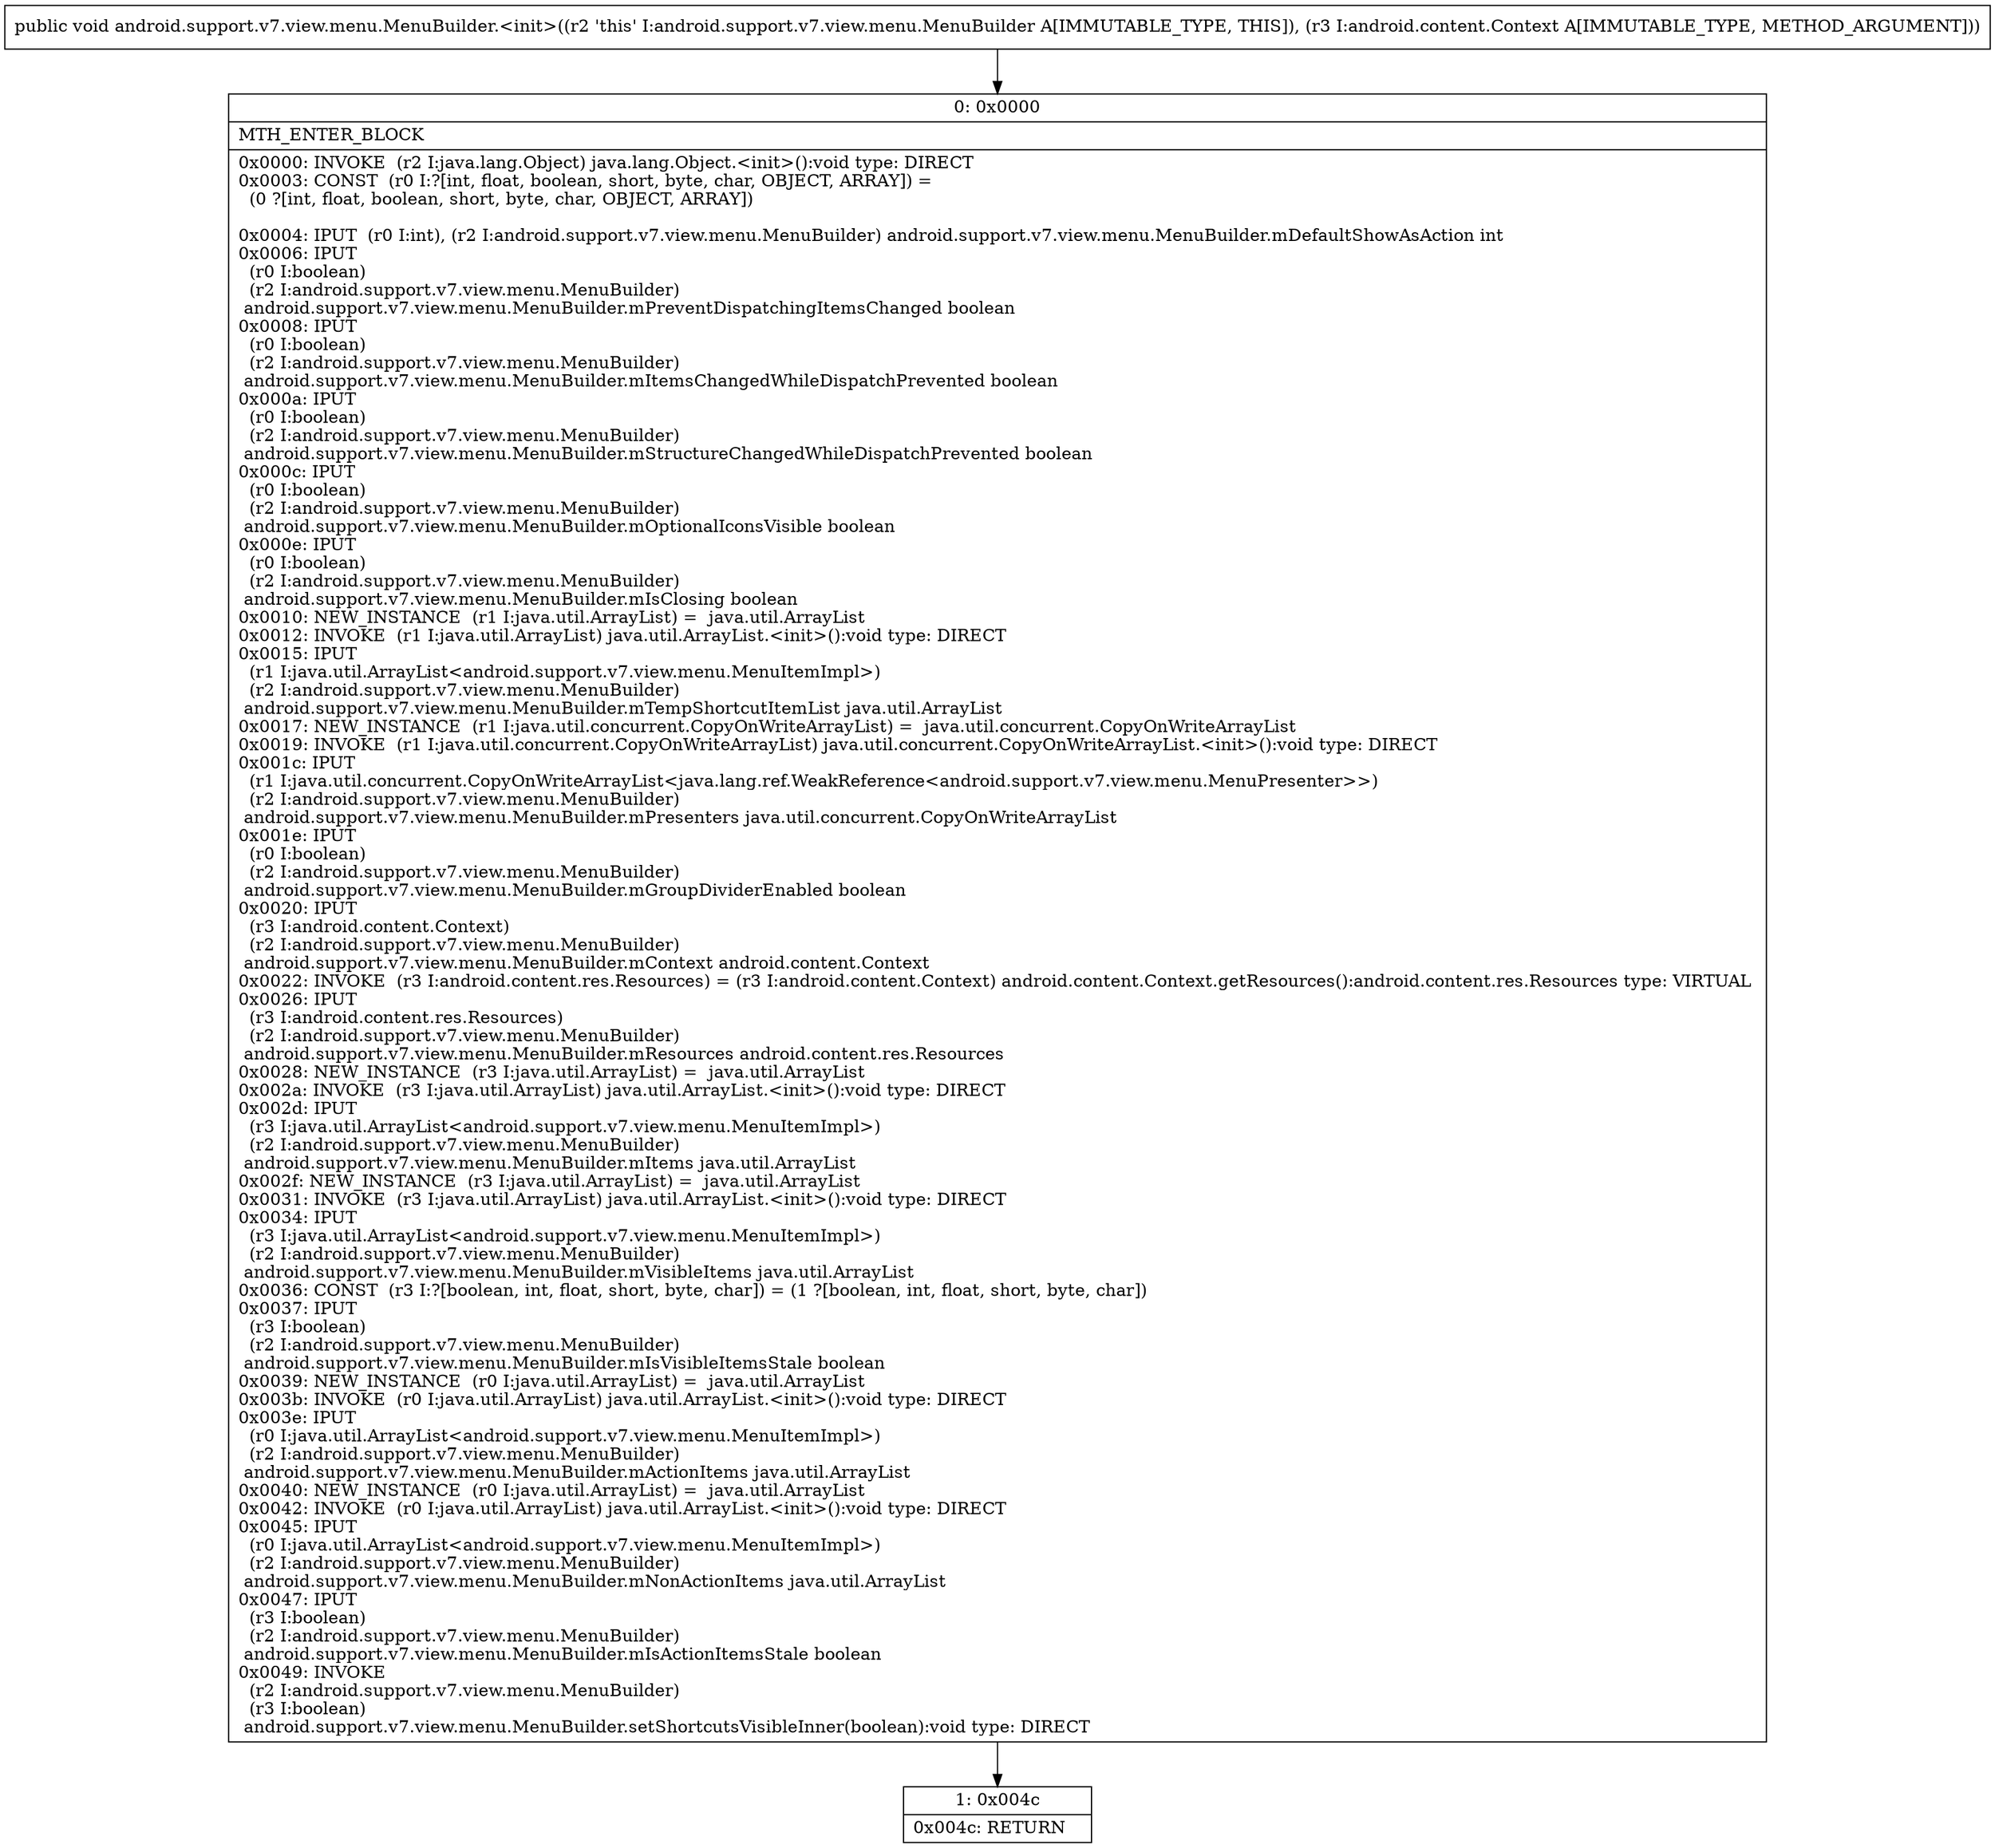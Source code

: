 digraph "CFG forandroid.support.v7.view.menu.MenuBuilder.\<init\>(Landroid\/content\/Context;)V" {
Node_0 [shape=record,label="{0\:\ 0x0000|MTH_ENTER_BLOCK\l|0x0000: INVOKE  (r2 I:java.lang.Object) java.lang.Object.\<init\>():void type: DIRECT \l0x0003: CONST  (r0 I:?[int, float, boolean, short, byte, char, OBJECT, ARRAY]) = \l  (0 ?[int, float, boolean, short, byte, char, OBJECT, ARRAY])\l \l0x0004: IPUT  (r0 I:int), (r2 I:android.support.v7.view.menu.MenuBuilder) android.support.v7.view.menu.MenuBuilder.mDefaultShowAsAction int \l0x0006: IPUT  \l  (r0 I:boolean)\l  (r2 I:android.support.v7.view.menu.MenuBuilder)\l android.support.v7.view.menu.MenuBuilder.mPreventDispatchingItemsChanged boolean \l0x0008: IPUT  \l  (r0 I:boolean)\l  (r2 I:android.support.v7.view.menu.MenuBuilder)\l android.support.v7.view.menu.MenuBuilder.mItemsChangedWhileDispatchPrevented boolean \l0x000a: IPUT  \l  (r0 I:boolean)\l  (r2 I:android.support.v7.view.menu.MenuBuilder)\l android.support.v7.view.menu.MenuBuilder.mStructureChangedWhileDispatchPrevented boolean \l0x000c: IPUT  \l  (r0 I:boolean)\l  (r2 I:android.support.v7.view.menu.MenuBuilder)\l android.support.v7.view.menu.MenuBuilder.mOptionalIconsVisible boolean \l0x000e: IPUT  \l  (r0 I:boolean)\l  (r2 I:android.support.v7.view.menu.MenuBuilder)\l android.support.v7.view.menu.MenuBuilder.mIsClosing boolean \l0x0010: NEW_INSTANCE  (r1 I:java.util.ArrayList) =  java.util.ArrayList \l0x0012: INVOKE  (r1 I:java.util.ArrayList) java.util.ArrayList.\<init\>():void type: DIRECT \l0x0015: IPUT  \l  (r1 I:java.util.ArrayList\<android.support.v7.view.menu.MenuItemImpl\>)\l  (r2 I:android.support.v7.view.menu.MenuBuilder)\l android.support.v7.view.menu.MenuBuilder.mTempShortcutItemList java.util.ArrayList \l0x0017: NEW_INSTANCE  (r1 I:java.util.concurrent.CopyOnWriteArrayList) =  java.util.concurrent.CopyOnWriteArrayList \l0x0019: INVOKE  (r1 I:java.util.concurrent.CopyOnWriteArrayList) java.util.concurrent.CopyOnWriteArrayList.\<init\>():void type: DIRECT \l0x001c: IPUT  \l  (r1 I:java.util.concurrent.CopyOnWriteArrayList\<java.lang.ref.WeakReference\<android.support.v7.view.menu.MenuPresenter\>\>)\l  (r2 I:android.support.v7.view.menu.MenuBuilder)\l android.support.v7.view.menu.MenuBuilder.mPresenters java.util.concurrent.CopyOnWriteArrayList \l0x001e: IPUT  \l  (r0 I:boolean)\l  (r2 I:android.support.v7.view.menu.MenuBuilder)\l android.support.v7.view.menu.MenuBuilder.mGroupDividerEnabled boolean \l0x0020: IPUT  \l  (r3 I:android.content.Context)\l  (r2 I:android.support.v7.view.menu.MenuBuilder)\l android.support.v7.view.menu.MenuBuilder.mContext android.content.Context \l0x0022: INVOKE  (r3 I:android.content.res.Resources) = (r3 I:android.content.Context) android.content.Context.getResources():android.content.res.Resources type: VIRTUAL \l0x0026: IPUT  \l  (r3 I:android.content.res.Resources)\l  (r2 I:android.support.v7.view.menu.MenuBuilder)\l android.support.v7.view.menu.MenuBuilder.mResources android.content.res.Resources \l0x0028: NEW_INSTANCE  (r3 I:java.util.ArrayList) =  java.util.ArrayList \l0x002a: INVOKE  (r3 I:java.util.ArrayList) java.util.ArrayList.\<init\>():void type: DIRECT \l0x002d: IPUT  \l  (r3 I:java.util.ArrayList\<android.support.v7.view.menu.MenuItemImpl\>)\l  (r2 I:android.support.v7.view.menu.MenuBuilder)\l android.support.v7.view.menu.MenuBuilder.mItems java.util.ArrayList \l0x002f: NEW_INSTANCE  (r3 I:java.util.ArrayList) =  java.util.ArrayList \l0x0031: INVOKE  (r3 I:java.util.ArrayList) java.util.ArrayList.\<init\>():void type: DIRECT \l0x0034: IPUT  \l  (r3 I:java.util.ArrayList\<android.support.v7.view.menu.MenuItemImpl\>)\l  (r2 I:android.support.v7.view.menu.MenuBuilder)\l android.support.v7.view.menu.MenuBuilder.mVisibleItems java.util.ArrayList \l0x0036: CONST  (r3 I:?[boolean, int, float, short, byte, char]) = (1 ?[boolean, int, float, short, byte, char]) \l0x0037: IPUT  \l  (r3 I:boolean)\l  (r2 I:android.support.v7.view.menu.MenuBuilder)\l android.support.v7.view.menu.MenuBuilder.mIsVisibleItemsStale boolean \l0x0039: NEW_INSTANCE  (r0 I:java.util.ArrayList) =  java.util.ArrayList \l0x003b: INVOKE  (r0 I:java.util.ArrayList) java.util.ArrayList.\<init\>():void type: DIRECT \l0x003e: IPUT  \l  (r0 I:java.util.ArrayList\<android.support.v7.view.menu.MenuItemImpl\>)\l  (r2 I:android.support.v7.view.menu.MenuBuilder)\l android.support.v7.view.menu.MenuBuilder.mActionItems java.util.ArrayList \l0x0040: NEW_INSTANCE  (r0 I:java.util.ArrayList) =  java.util.ArrayList \l0x0042: INVOKE  (r0 I:java.util.ArrayList) java.util.ArrayList.\<init\>():void type: DIRECT \l0x0045: IPUT  \l  (r0 I:java.util.ArrayList\<android.support.v7.view.menu.MenuItemImpl\>)\l  (r2 I:android.support.v7.view.menu.MenuBuilder)\l android.support.v7.view.menu.MenuBuilder.mNonActionItems java.util.ArrayList \l0x0047: IPUT  \l  (r3 I:boolean)\l  (r2 I:android.support.v7.view.menu.MenuBuilder)\l android.support.v7.view.menu.MenuBuilder.mIsActionItemsStale boolean \l0x0049: INVOKE  \l  (r2 I:android.support.v7.view.menu.MenuBuilder)\l  (r3 I:boolean)\l android.support.v7.view.menu.MenuBuilder.setShortcutsVisibleInner(boolean):void type: DIRECT \l}"];
Node_1 [shape=record,label="{1\:\ 0x004c|0x004c: RETURN   \l}"];
MethodNode[shape=record,label="{public void android.support.v7.view.menu.MenuBuilder.\<init\>((r2 'this' I:android.support.v7.view.menu.MenuBuilder A[IMMUTABLE_TYPE, THIS]), (r3 I:android.content.Context A[IMMUTABLE_TYPE, METHOD_ARGUMENT])) }"];
MethodNode -> Node_0;
Node_0 -> Node_1;
}

